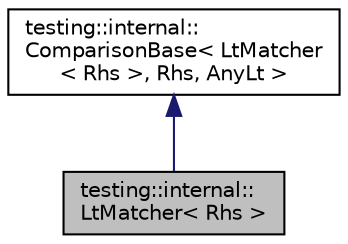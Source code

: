 digraph "testing::internal::LtMatcher&lt; Rhs &gt;"
{
  edge [fontname="Helvetica",fontsize="10",labelfontname="Helvetica",labelfontsize="10"];
  node [fontname="Helvetica",fontsize="10",shape=record];
  Node2 [label="testing::internal::\lLtMatcher\< Rhs \>",height=0.2,width=0.4,color="black", fillcolor="grey75", style="filled", fontcolor="black"];
  Node3 -> Node2 [dir="back",color="midnightblue",fontsize="10",style="solid",fontname="Helvetica"];
  Node3 [label="testing::internal::\lComparisonBase\< LtMatcher\l\< Rhs \>, Rhs, AnyLt \>",height=0.2,width=0.4,color="black", fillcolor="white", style="filled",URL="$classtesting_1_1internal_1_1ComparisonBase.html"];
}
